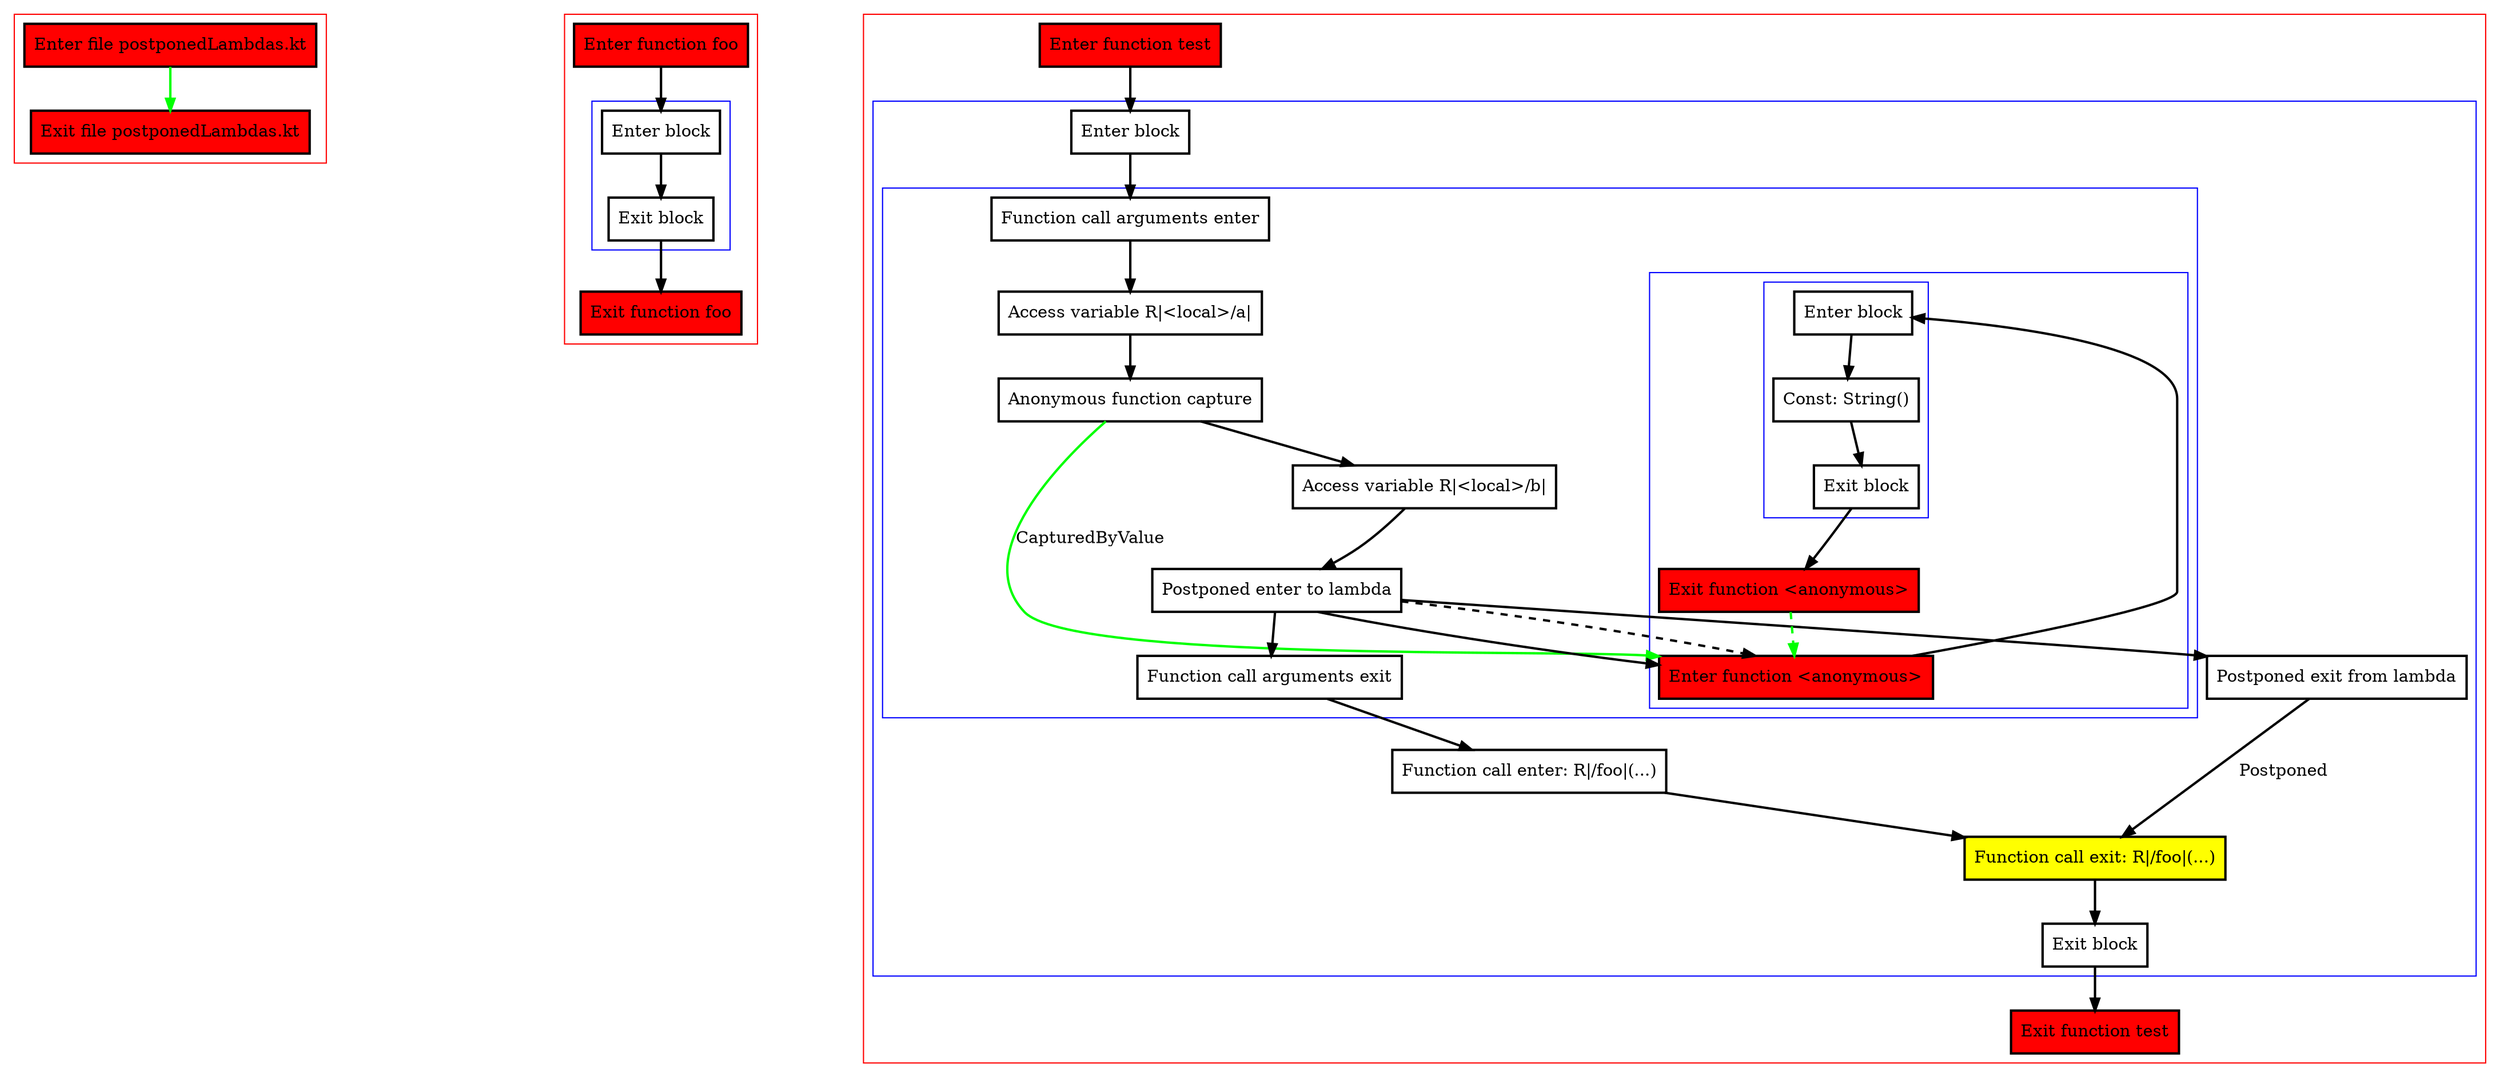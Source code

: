 digraph postponedLambdas_kt {
    graph [nodesep=3]
    node [shape=box penwidth=2]
    edge [penwidth=2]

    subgraph cluster_0 {
        color=red
        0 [label="Enter file postponedLambdas.kt" style="filled" fillcolor=red];
        1 [label="Exit file postponedLambdas.kt" style="filled" fillcolor=red];
    }
    0 -> {1} [color=green];

    subgraph cluster_1 {
        color=red
        2 [label="Enter function foo" style="filled" fillcolor=red];
        subgraph cluster_2 {
            color=blue
            3 [label="Enter block"];
            4 [label="Exit block"];
        }
        5 [label="Exit function foo" style="filled" fillcolor=red];
    }
    2 -> {3};
    3 -> {4};
    4 -> {5};

    subgraph cluster_3 {
        color=red
        6 [label="Enter function test" style="filled" fillcolor=red];
        subgraph cluster_4 {
            color=blue
            7 [label="Enter block"];
            subgraph cluster_5 {
                color=blue
                8 [label="Function call arguments enter"];
                9 [label="Access variable R|<local>/a|"];
                10 [label="Anonymous function capture"];
                11 [label="Access variable R|<local>/b|"];
                12 [label="Postponed enter to lambda"];
                subgraph cluster_6 {
                    color=blue
                    13 [label="Enter function <anonymous>" style="filled" fillcolor=red];
                    subgraph cluster_7 {
                        color=blue
                        14 [label="Enter block"];
                        15 [label="Const: String()"];
                        16 [label="Exit block"];
                    }
                    17 [label="Exit function <anonymous>" style="filled" fillcolor=red];
                }
                18 [label="Function call arguments exit"];
            }
            19 [label="Function call enter: R|/foo|(...)"];
            20 [label="Postponed exit from lambda"];
            21 [label="Function call exit: R|/foo|(...)" style="filled" fillcolor=yellow];
            22 [label="Exit block"];
        }
        23 [label="Exit function test" style="filled" fillcolor=red];
    }
    6 -> {7};
    7 -> {8};
    8 -> {9};
    9 -> {10};
    10 -> {11};
    10 -> {13} [color=green label="CapturedByValue"];
    11 -> {12};
    12 -> {13 18 20};
    12 -> {13} [style=dashed];
    13 -> {14};
    14 -> {15};
    15 -> {16};
    16 -> {17};
    17 -> {13} [color=green style=dashed];
    18 -> {19};
    19 -> {21};
    20 -> {21} [label="Postponed"];
    21 -> {22};
    22 -> {23};

}
